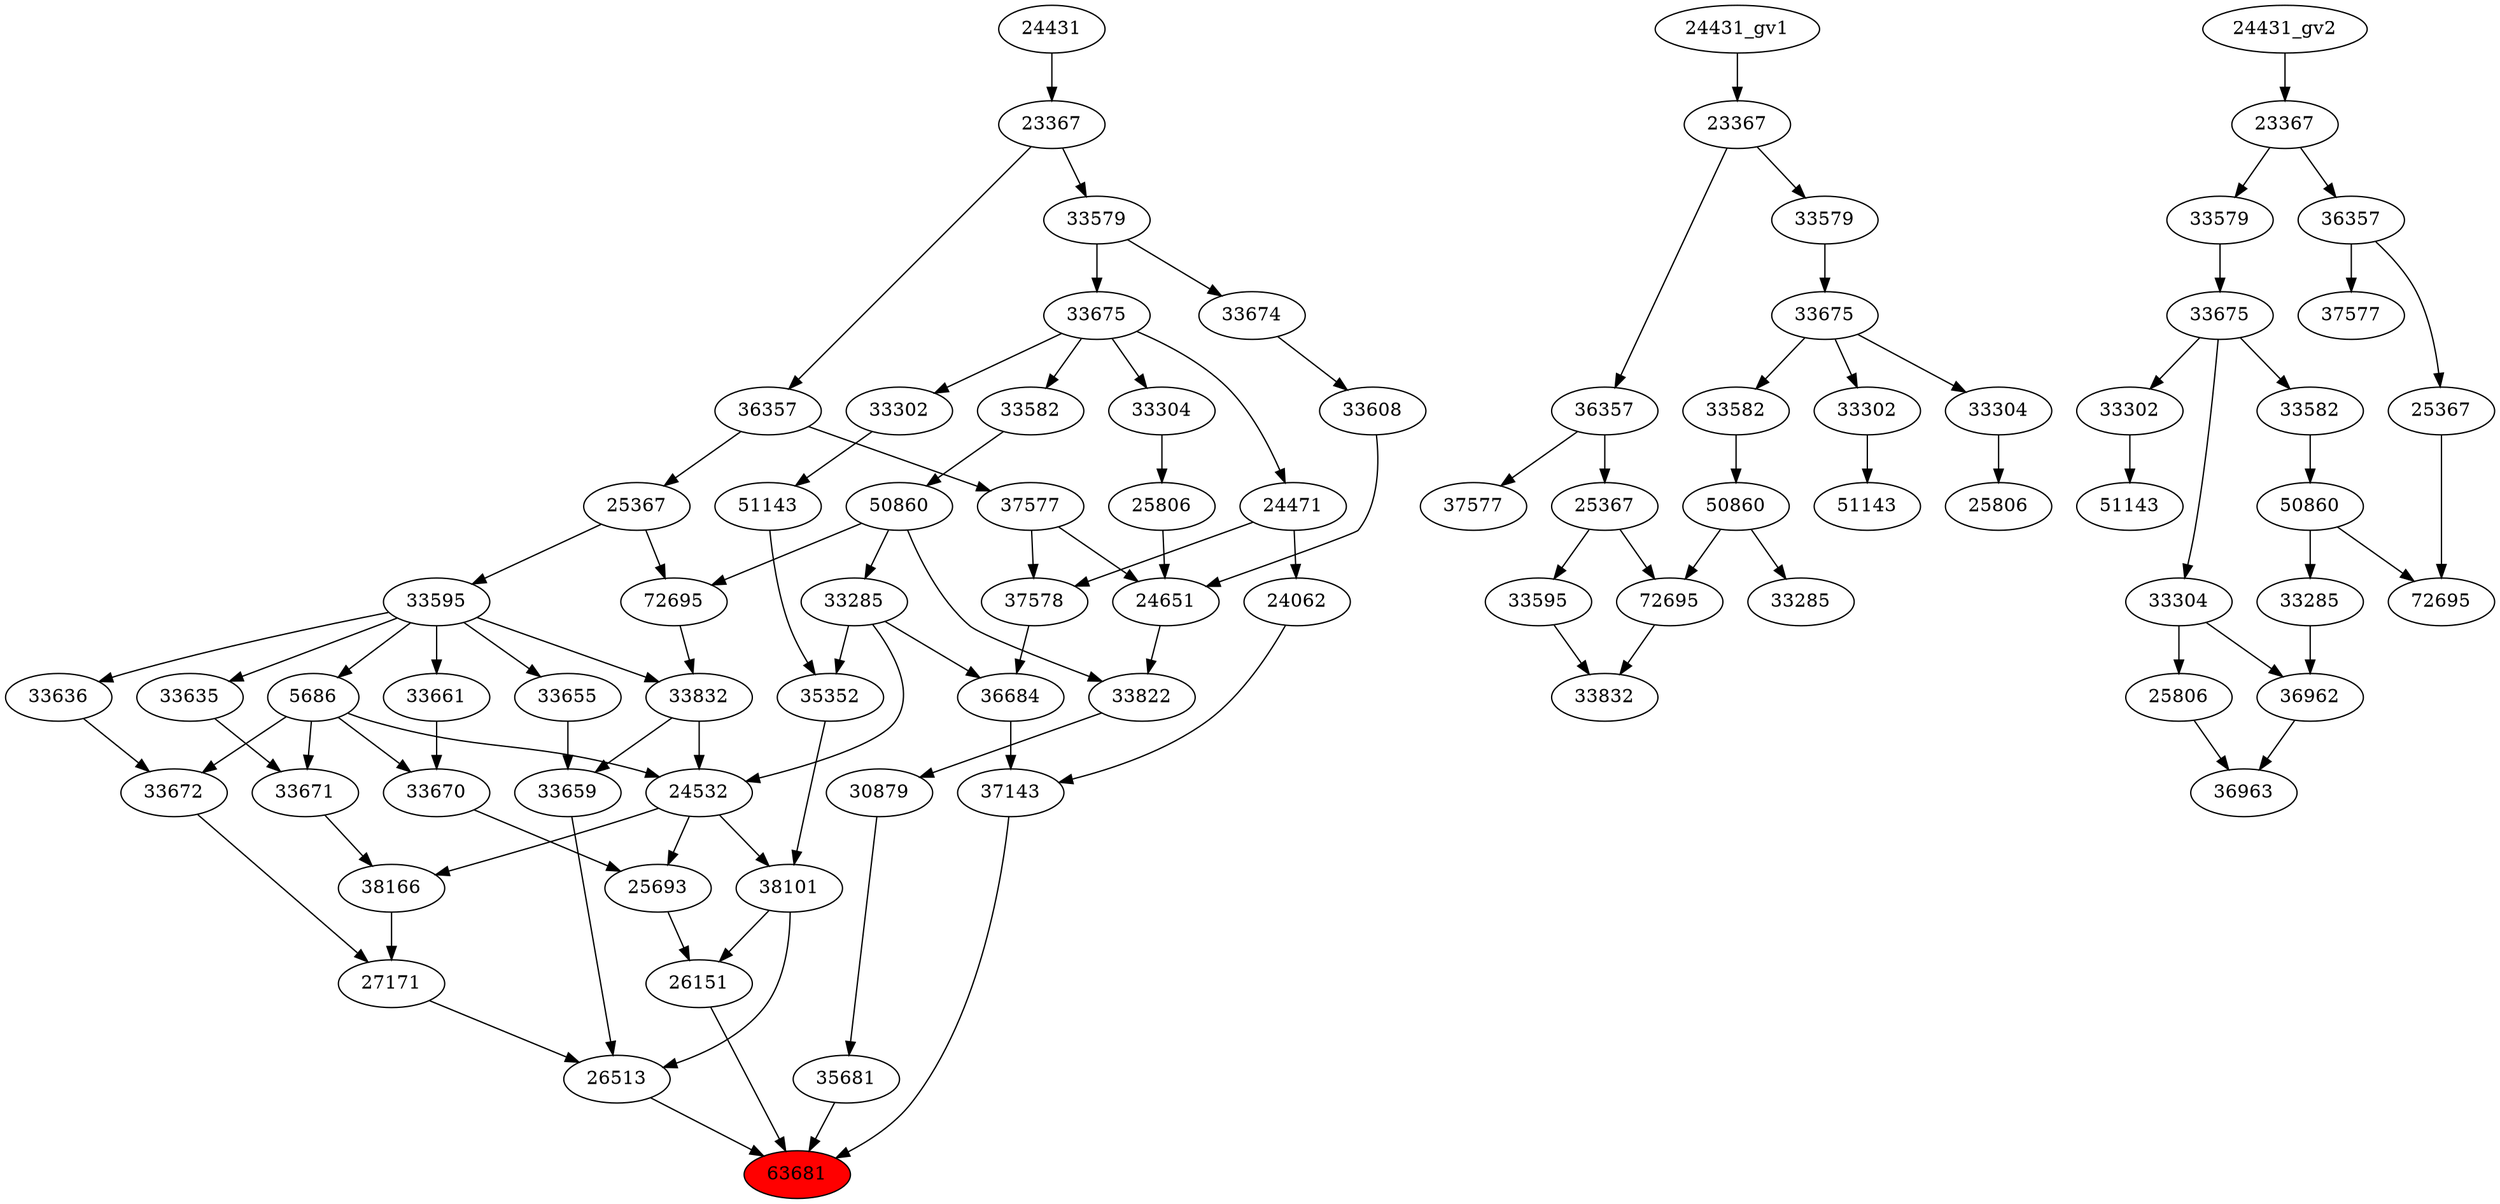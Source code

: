 strict digraph root {
	node [label="\N"];
	{
		node [fillcolor="",
			label="\N",
			style=""
		];
		63681		 [fillcolor=red,
			label=63681,
			style=filled];
		37143		 [label=37143];
		37143 -> 63681;
		26151		 [label=26151];
		26151 -> 63681;
		26513		 [label=26513];
		26513 -> 63681;
		35681		 [label=35681];
		35681 -> 63681;
		36684		 [label=36684];
		36684 -> 37143;
		24062		 [label=24062];
		24062 -> 37143;
		38101		 [label=38101];
		38101 -> 26151;
		38101 -> 26513;
		25693		 [label=25693];
		25693 -> 26151;
		27171		 [label=27171];
		27171 -> 26513;
		33659		 [label=33659];
		33659 -> 26513;
		30879		 [label=30879];
		30879 -> 35681;
		33285		 [label=33285];
		33285 -> 36684;
		24532		 [label=24532];
		33285 -> 24532;
		35352		 [label=35352];
		33285 -> 35352;
		37578		 [label=37578];
		37578 -> 36684;
		24471		 [label=24471];
		24471 -> 24062;
		24471 -> 37578;
		24532 -> 38101;
		24532 -> 25693;
		38166		 [label=38166];
		24532 -> 38166;
		35352 -> 38101;
		33670		 [label=33670];
		33670 -> 25693;
		33672		 [label=33672];
		33672 -> 27171;
		38166 -> 27171;
		33655		 [label=33655];
		33655 -> 33659;
		33832		 [label=33832];
		33832 -> 33659;
		33832 -> 24532;
		33822		 [label=33822];
		33822 -> 30879;
		50860		 [label=50860];
		50860 -> 33285;
		50860 -> 33822;
		72695		 [label=72695];
		50860 -> 72695;
		37577		 [label=37577];
		37577 -> 37578;
		24651		 [label=24651];
		37577 -> 24651;
		33675		 [label=33675];
		33675 -> 24471;
		33582		 [label=33582];
		33675 -> 33582;
		33302		 [label=33302];
		33675 -> 33302;
		33304		 [label=33304];
		33675 -> 33304;
		5686		 [label=5686];
		5686 -> 24532;
		5686 -> 33670;
		5686 -> 33672;
		33671		 [label=33671];
		5686 -> 33671;
		51143		 [label=51143];
		51143 -> 35352;
		33661		 [label=33661];
		33661 -> 33670;
		33636		 [label=33636];
		33636 -> 33672;
		33671 -> 38166;
		33595		 [label=33595];
		33595 -> 33655;
		33595 -> 33832;
		33595 -> 5686;
		33595 -> 33661;
		33595 -> 33636;
		33635		 [label=33635];
		33595 -> 33635;
		72695 -> 33832;
		24651 -> 33822;
		33582 -> 50860;
		36357		 [label=36357];
		36357 -> 37577;
		25367		 [label=25367];
		36357 -> 25367;
		33579		 [label=33579];
		33579 -> 33675;
		33674		 [label=33674];
		33579 -> 33674;
		33302 -> 51143;
		33635 -> 33671;
		25367 -> 33595;
		25367 -> 72695;
		25806		 [label=25806];
		25806 -> 24651;
		33608		 [label=33608];
		33608 -> 24651;
		23367		 [label=23367];
		23367 -> 36357;
		23367 -> 33579;
		33304 -> 25806;
		33674 -> 33608;
		24431		 [label=24431];
		24431 -> 23367;
	}
	{
		node [label="\N"];
		"33285_gv1"		 [label=33285];
		"50860_gv1"		 [label=50860];
		"50860_gv1" -> "33285_gv1";
		"72695_gv1"		 [label=72695];
		"50860_gv1" -> "72695_gv1";
		"33832_gv1"		 [label=33832];
		"72695_gv1" -> "33832_gv1";
		"33595_gv1"		 [label=33595];
		"33595_gv1" -> "33832_gv1";
		"33582_gv1"		 [label=33582];
		"33582_gv1" -> "50860_gv1";
		"37577_gv1"		 [label=37577];
		"36357_gv1"		 [label=36357];
		"36357_gv1" -> "37577_gv1";
		"25367_gv1"		 [label=25367];
		"36357_gv1" -> "25367_gv1";
		"33675_gv1"		 [label=33675];
		"33675_gv1" -> "33582_gv1";
		"33302_gv1"		 [label=33302];
		"33675_gv1" -> "33302_gv1";
		"33304_gv1"		 [label=33304];
		"33675_gv1" -> "33304_gv1";
		"33579_gv1"		 [label=33579];
		"33579_gv1" -> "33675_gv1";
		"51143_gv1"		 [label=51143];
		"33302_gv1" -> "51143_gv1";
		"25367_gv1" -> "72695_gv1";
		"25367_gv1" -> "33595_gv1";
		"23367_gv1"		 [label=23367];
		"23367_gv1" -> "36357_gv1";
		"23367_gv1" -> "33579_gv1";
		"25806_gv1"		 [label=25806];
		"33304_gv1" -> "25806_gv1";
		"24431_gv1" -> "23367_gv1";
	}
	{
		node [label="\N"];
		"50860_gv2"		 [label=50860];
		"33285_gv2"		 [label=33285];
		"50860_gv2" -> "33285_gv2";
		"72695_gv2"		 [label=72695];
		"50860_gv2" -> "72695_gv2";
		"33582_gv2"		 [label=33582];
		"33582_gv2" -> "50860_gv2";
		36962		 [label=36962];
		"33285_gv2" -> 36962;
		"51143_gv2"		 [label=51143];
		"33302_gv2"		 [label=33302];
		"33302_gv2" -> "51143_gv2";
		"33675_gv2"		 [label=33675];
		"33675_gv2" -> "33582_gv2";
		"33675_gv2" -> "33302_gv2";
		"33304_gv2"		 [label=33304];
		"33675_gv2" -> "33304_gv2";
		36963		 [label=36963];
		36962 -> 36963;
		"25806_gv2"		 [label=25806];
		"25806_gv2" -> 36963;
		"33579_gv2"		 [label=33579];
		"33579_gv2" -> "33675_gv2";
		"25367_gv2"		 [label=25367];
		"25367_gv2" -> "72695_gv2";
		"33304_gv2" -> 36962;
		"33304_gv2" -> "25806_gv2";
		"23367_gv2"		 [label=23367];
		"23367_gv2" -> "33579_gv2";
		"36357_gv2"		 [label=36357];
		"23367_gv2" -> "36357_gv2";
		"36357_gv2" -> "25367_gv2";
		"37577_gv2"		 [label=37577];
		"36357_gv2" -> "37577_gv2";
		"24431_gv2" -> "23367_gv2";
	}
}

